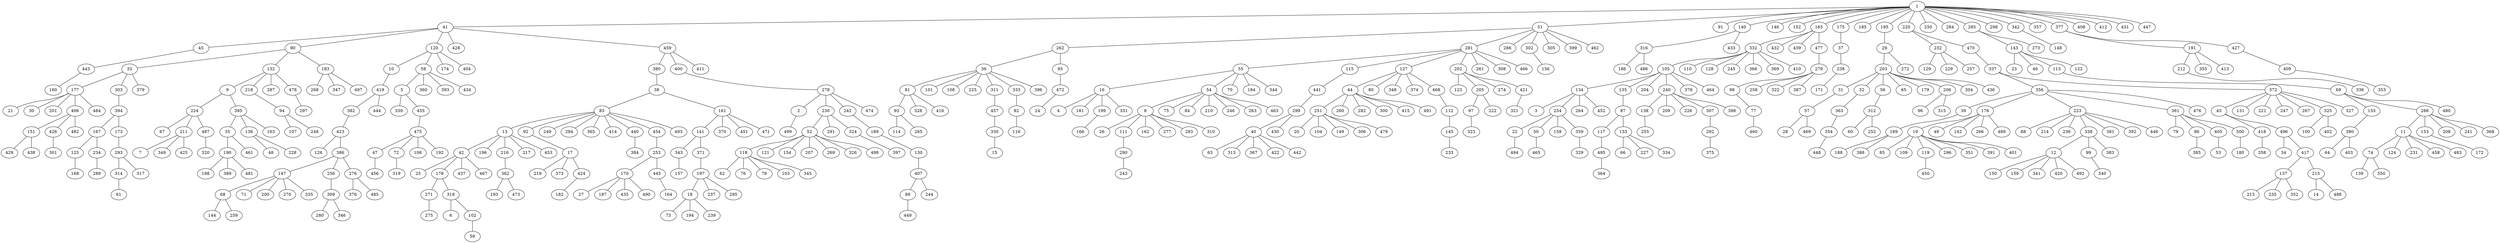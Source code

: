 graph g_m_499{
1--41
1--51
1--91
1--140
1--146
1--152
1--165
1--175
1--185
1--195
1--220
1--250
1--284
1--285
1--298
1--342
1--357
1--377
1--408
1--412
1--431
1--447
41--45
41--90
41--120
41--428
41--459
51--262
51--281
51--286
51--302
51--305
51--399
51--462
140--316
140--433
165--332
165--432
165--439
165--477
175--37
195--29
220--232
220--470
285--143
285--273
342--148
377--191
377--427
45--443
90--33
90--132
90--183
120--10
120--58
120--174
120--404
459--380
459--400
459--411
262--36
262--95
281--55
281--115
281--127
281--202
281--261
281--308
281--466
302--156
316--186
316--486
332--105
332--110
332--128
332--245
332--366
332--369
332--410
477--279
37--238
29--203
29--272
232--129
232--229
232--257
470--337
143--23
143--46
143--113
143--122
191--212
191--355
191--413
427--409
443--160
33--177
33--303
33--379
132--9
132--218
132--287
132--478
183--268
183--347
183--497
10--419
58--5
58--360
58--393
58--434
380--38
400--278
36--81
36--101
36--108
36--225
36--311
36--333
36--396
95--472
55--16
55--54
55--70
55--184
55--344
115--441
127--44
127--80
127--348
127--374
127--468
202--123
202--205
202--274
202--421
105--134
105--135
105--204
105--240
105--378
105--464
279--98
279--258
279--322
279--387
238--171
203--31
203--32
203--56
203--65
203--179
203--206
203--304
203--436
337--356
337--372
113--69
212--336
409--353
177--21
177--30
177--201
177--406
177--484
303--394
9--224
9--395
218--94
478--297
419--382
419--444
5--339
5--455
38--83
38--161
278--2
278--230
278--242
278--474
81--93
81--328
81--416
311--457
333--82
472--24
16--4
16--181
16--199
16--331
54--8
54--75
54--84
54--210
54--246
54--263
54--463
441--299
44--251
44--260
44--282
44--300
44--415
44--491
468--112
205--97
205--222
421--321
134--3
134--254
134--264
134--452
135--87
240--138
240--209
240--226
240--307
240--398
98--77
31--57
32--363
56--312
206--96
206--315
356--39
356--176
356--223
356--361
356--476
372--43
372--131
372--221
372--247
372--267
372--325
372--327
69--155
69--288
69--480
406--151
406--426
406--482
394--167
394--173
224--67
224--211
224--487
395--35
395--136
395--163
94--107
94--248
382--423
455--475
83--13
83--92
83--249
83--294
83--365
83--414
83--440
83--454
83--493
161--141
161--370
161--451
161--471
2--499
230--52
230--291
230--324
242--189
93--114
93--265
457--330
82--116
199--166
8--26
8--111
8--162
8--277
8--283
8--310
299--40
299--430
251--20
251--104
251--149
251--306
251--479
112--145
97--323
254--22
254--50
254--158
254--359
87--117
87--133
138--255
307--292
77--460
57--28
57--469
363--354
312--60
312--252
39--169
176--19
176--49
176--142
176--266
176--489
223--88
223--214
223--236
223--338
223--381
223--392
223--446
361--79
361--86
361--405
361--500
43--418
43--496
325--100
325--402
155--390
288--11
288--153
288--208
288--241
288--368
151--429
151--438
426--301
167--125
167--234
173--293
211--7
211--349
211--425
487--320
35--190
35--461
136--48
136--228
423--126
423--386
475--47
475--72
475--106
475--192
13--42
13--196
13--216
13--217
13--453
92--17
440--384
454--253
141--343
141--371
52--118
52--121
52--154
52--207
52--269
52--326
52--498
324--397
189--130
330--15
111--290
40--63
40--313
40--367
40--422
40--442
145--233
22--494
50--465
359--329
117--495
133--66
133--227
133--334
292--375
354--448
169--188
169--388
19--85
19--109
19--119
19--296
19--351
19--391
19--401
338--12
338--99
338--383
86--385
405--53
500--180
418--358
496--34
496--417
390--64
390--403
11--74
11--124
11--231
11--458
11--483
153--172
125--168
234--289
293--314
293--317
190--198
190--389
190--481
386--147
386--256
386--276
47--456
72--319
42--25
42--178
42--437
42--467
216--362
17--219
17--373
17--424
253--170
253--445
343--157
371--197
118--62
118--76
118--78
118--103
118--345
130--407
290--243
495--364
119--450
12--150
12--159
12--341
12--420
12--492
99--340
417--137
417--215
74--139
74--350
314--61
147--68
147--71
147--200
147--270
147--335
256--309
276--376
276--485
178--271
178--318
362--193
362--473
424--182
170--27
170--187
170--435
170--490
445--164
197--18
197--237
197--295
407--89
407--244
137--213
137--235
137--352
215--14
215--488
68--144
68--259
309--280
309--346
271--275
318--6
318--102
18--73
18--194
18--239
89--449
102--59
}
